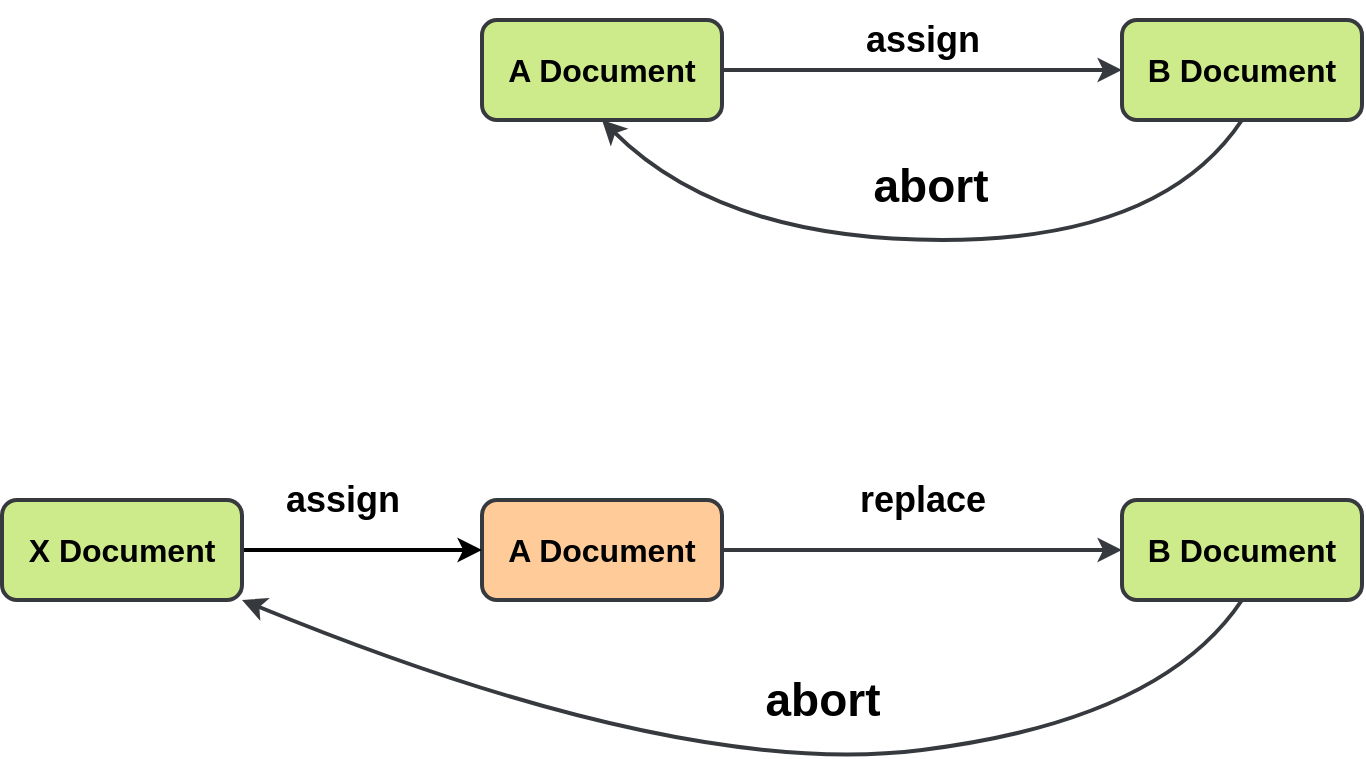<mxfile version="21.2.3" type="github">
  <diagram name="第 1 页" id="b9hH2hvG6--hy-W-ePAx">
    <mxGraphModel dx="1853" dy="624" grid="1" gridSize="10" guides="1" tooltips="1" connect="1" arrows="1" fold="1" page="1" pageScale="1" pageWidth="827" pageHeight="1169" math="0" shadow="0">
      <root>
        <mxCell id="0" />
        <mxCell id="1" parent="0" />
        <mxCell id="jSovdXqeeQoSE5f5P-kR-3" style="edgeStyle=orthogonalEdgeStyle;rounded=1;orthogonalLoop=1;jettySize=auto;html=1;strokeWidth=2;fillColor=#cdeb8b;strokeColor=#36393d;shadow=0;entryX=0;entryY=0.5;entryDx=0;entryDy=0;" edge="1" parent="1" source="jSovdXqeeQoSE5f5P-kR-1" target="jSovdXqeeQoSE5f5P-kR-2">
          <mxGeometry relative="1" as="geometry">
            <mxPoint x="540" y="205" as="targetPoint" />
          </mxGeometry>
        </mxCell>
        <mxCell id="jSovdXqeeQoSE5f5P-kR-1" value="&lt;b&gt;&lt;font style=&quot;font-size: 16px;&quot;&gt;A Document&lt;/font&gt;&lt;/b&gt;" style="rounded=1;whiteSpace=wrap;html=1;strokeWidth=2;fillColor=#cdeb8b;strokeColor=#36393d;shadow=0;" vertex="1" parent="1">
          <mxGeometry x="230" y="180" width="120" height="50" as="geometry" />
        </mxCell>
        <mxCell id="jSovdXqeeQoSE5f5P-kR-2" value="&lt;b&gt;&lt;font style=&quot;font-size: 16px;&quot;&gt;B Document&lt;/font&gt;&lt;/b&gt;" style="rounded=1;whiteSpace=wrap;html=1;strokeWidth=2;fillColor=#cdeb8b;strokeColor=#36393d;shadow=0;" vertex="1" parent="1">
          <mxGeometry x="550" y="180" width="120" height="50" as="geometry" />
        </mxCell>
        <mxCell id="jSovdXqeeQoSE5f5P-kR-4" value="&lt;b&gt;&lt;font style=&quot;font-size: 18px;&quot;&gt;assign&lt;/font&gt;&lt;/b&gt;" style="text;html=1;align=center;verticalAlign=middle;resizable=0;points=[];autosize=1;strokeColor=none;fillColor=none;" vertex="1" parent="1">
          <mxGeometry x="410" y="170" width="80" height="40" as="geometry" />
        </mxCell>
        <mxCell id="jSovdXqeeQoSE5f5P-kR-6" value="" style="curved=1;endArrow=classic;html=1;rounded=0;exitX=0.5;exitY=1;exitDx=0;exitDy=0;strokeWidth=2;fillColor=#cdeb8b;strokeColor=#36393d;" edge="1" parent="1" source="jSovdXqeeQoSE5f5P-kR-2">
          <mxGeometry width="50" height="50" relative="1" as="geometry">
            <mxPoint x="650" y="270" as="sourcePoint" />
            <mxPoint x="290" y="230" as="targetPoint" />
            <Array as="points">
              <mxPoint x="570" y="290" />
              <mxPoint x="350" y="290" />
            </Array>
          </mxGeometry>
        </mxCell>
        <mxCell id="jSovdXqeeQoSE5f5P-kR-7" value="&lt;b&gt;&lt;font style=&quot;font-size: 23px;&quot;&gt;abort&lt;/font&gt;&lt;/b&gt;" style="text;html=1;align=center;verticalAlign=middle;resizable=0;points=[];autosize=1;strokeColor=none;fillColor=none;" vertex="1" parent="1">
          <mxGeometry x="414" y="243" width="80" height="40" as="geometry" />
        </mxCell>
        <mxCell id="jSovdXqeeQoSE5f5P-kR-14" style="edgeStyle=orthogonalEdgeStyle;rounded=1;orthogonalLoop=1;jettySize=auto;html=1;strokeWidth=2;fillColor=#cdeb8b;strokeColor=#36393d;shadow=0;entryX=0;entryY=0.5;entryDx=0;entryDy=0;" edge="1" parent="1" source="jSovdXqeeQoSE5f5P-kR-15" target="jSovdXqeeQoSE5f5P-kR-16">
          <mxGeometry relative="1" as="geometry">
            <mxPoint x="540" y="445" as="targetPoint" />
          </mxGeometry>
        </mxCell>
        <mxCell id="jSovdXqeeQoSE5f5P-kR-15" value="&lt;b&gt;&lt;font style=&quot;font-size: 16px;&quot;&gt;A Document&lt;/font&gt;&lt;/b&gt;" style="rounded=1;whiteSpace=wrap;html=1;strokeWidth=2;fillColor=#ffcc99;strokeColor=#36393d;shadow=0;" vertex="1" parent="1">
          <mxGeometry x="230" y="420" width="120" height="50" as="geometry" />
        </mxCell>
        <mxCell id="jSovdXqeeQoSE5f5P-kR-16" value="&lt;b&gt;&lt;font style=&quot;font-size: 16px;&quot;&gt;B Document&lt;/font&gt;&lt;/b&gt;" style="rounded=1;whiteSpace=wrap;html=1;strokeWidth=2;fillColor=#cdeb8b;strokeColor=#36393d;shadow=0;" vertex="1" parent="1">
          <mxGeometry x="550" y="420" width="120" height="50" as="geometry" />
        </mxCell>
        <mxCell id="jSovdXqeeQoSE5f5P-kR-17" value="&lt;b&gt;&lt;font style=&quot;font-size: 18px;&quot;&gt;assign&lt;/font&gt;&lt;/b&gt;" style="text;html=1;align=center;verticalAlign=middle;resizable=0;points=[];autosize=1;strokeColor=none;fillColor=none;" vertex="1" parent="1">
          <mxGeometry x="120" y="400" width="80" height="40" as="geometry" />
        </mxCell>
        <mxCell id="jSovdXqeeQoSE5f5P-kR-18" value="" style="curved=1;endArrow=classic;html=1;rounded=0;exitX=0.5;exitY=1;exitDx=0;exitDy=0;strokeWidth=2;fillColor=#cdeb8b;strokeColor=#36393d;entryX=1;entryY=1;entryDx=0;entryDy=0;" edge="1" parent="1" source="jSovdXqeeQoSE5f5P-kR-16" target="jSovdXqeeQoSE5f5P-kR-20">
          <mxGeometry width="50" height="50" relative="1" as="geometry">
            <mxPoint x="650" y="510" as="sourcePoint" />
            <mxPoint x="130" y="460" as="targetPoint" />
            <Array as="points">
              <mxPoint x="570" y="530" />
              <mxPoint x="330" y="560" />
            </Array>
          </mxGeometry>
        </mxCell>
        <mxCell id="jSovdXqeeQoSE5f5P-kR-19" value="&lt;b&gt;&lt;font style=&quot;font-size: 23px;&quot;&gt;abort&lt;/font&gt;&lt;/b&gt;" style="text;html=1;align=center;verticalAlign=middle;resizable=0;points=[];autosize=1;strokeColor=none;fillColor=none;" vertex="1" parent="1">
          <mxGeometry x="360" y="500" width="80" height="40" as="geometry" />
        </mxCell>
        <mxCell id="jSovdXqeeQoSE5f5P-kR-21" style="edgeStyle=orthogonalEdgeStyle;rounded=0;orthogonalLoop=1;jettySize=auto;html=1;strokeWidth=2;entryX=0;entryY=0.5;entryDx=0;entryDy=0;" edge="1" parent="1" source="jSovdXqeeQoSE5f5P-kR-20" target="jSovdXqeeQoSE5f5P-kR-15">
          <mxGeometry relative="1" as="geometry">
            <mxPoint x="220" y="445" as="targetPoint" />
          </mxGeometry>
        </mxCell>
        <mxCell id="jSovdXqeeQoSE5f5P-kR-20" value="&lt;b&gt;&lt;font style=&quot;font-size: 16px;&quot;&gt;X Document&lt;/font&gt;&lt;/b&gt;" style="rounded=1;whiteSpace=wrap;html=1;strokeWidth=2;fillColor=#cdeb8b;strokeColor=#36393d;shadow=0;" vertex="1" parent="1">
          <mxGeometry x="-10" y="420" width="120" height="50" as="geometry" />
        </mxCell>
        <mxCell id="jSovdXqeeQoSE5f5P-kR-22" value="&lt;span style=&quot;font-size: 18px;&quot;&gt;&lt;b&gt;replace&lt;/b&gt;&lt;/span&gt;" style="text;html=1;align=center;verticalAlign=middle;resizable=0;points=[];autosize=1;strokeColor=none;fillColor=none;" vertex="1" parent="1">
          <mxGeometry x="405" y="400" width="90" height="40" as="geometry" />
        </mxCell>
      </root>
    </mxGraphModel>
  </diagram>
</mxfile>
